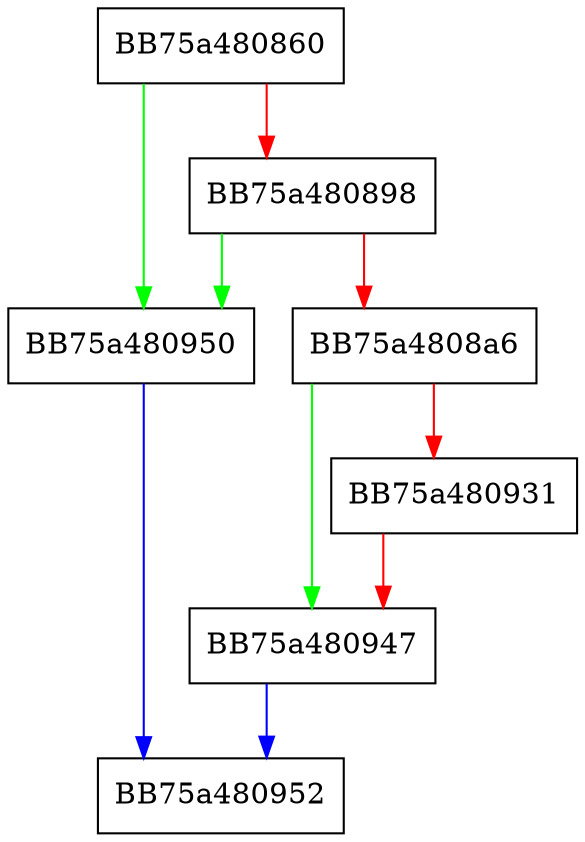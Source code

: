 digraph item {
  node [shape="box"];
  graph [splines=ortho];
  BB75a480860 -> BB75a480950 [color="green"];
  BB75a480860 -> BB75a480898 [color="red"];
  BB75a480898 -> BB75a480950 [color="green"];
  BB75a480898 -> BB75a4808a6 [color="red"];
  BB75a4808a6 -> BB75a480947 [color="green"];
  BB75a4808a6 -> BB75a480931 [color="red"];
  BB75a480931 -> BB75a480947 [color="red"];
  BB75a480947 -> BB75a480952 [color="blue"];
  BB75a480950 -> BB75a480952 [color="blue"];
}